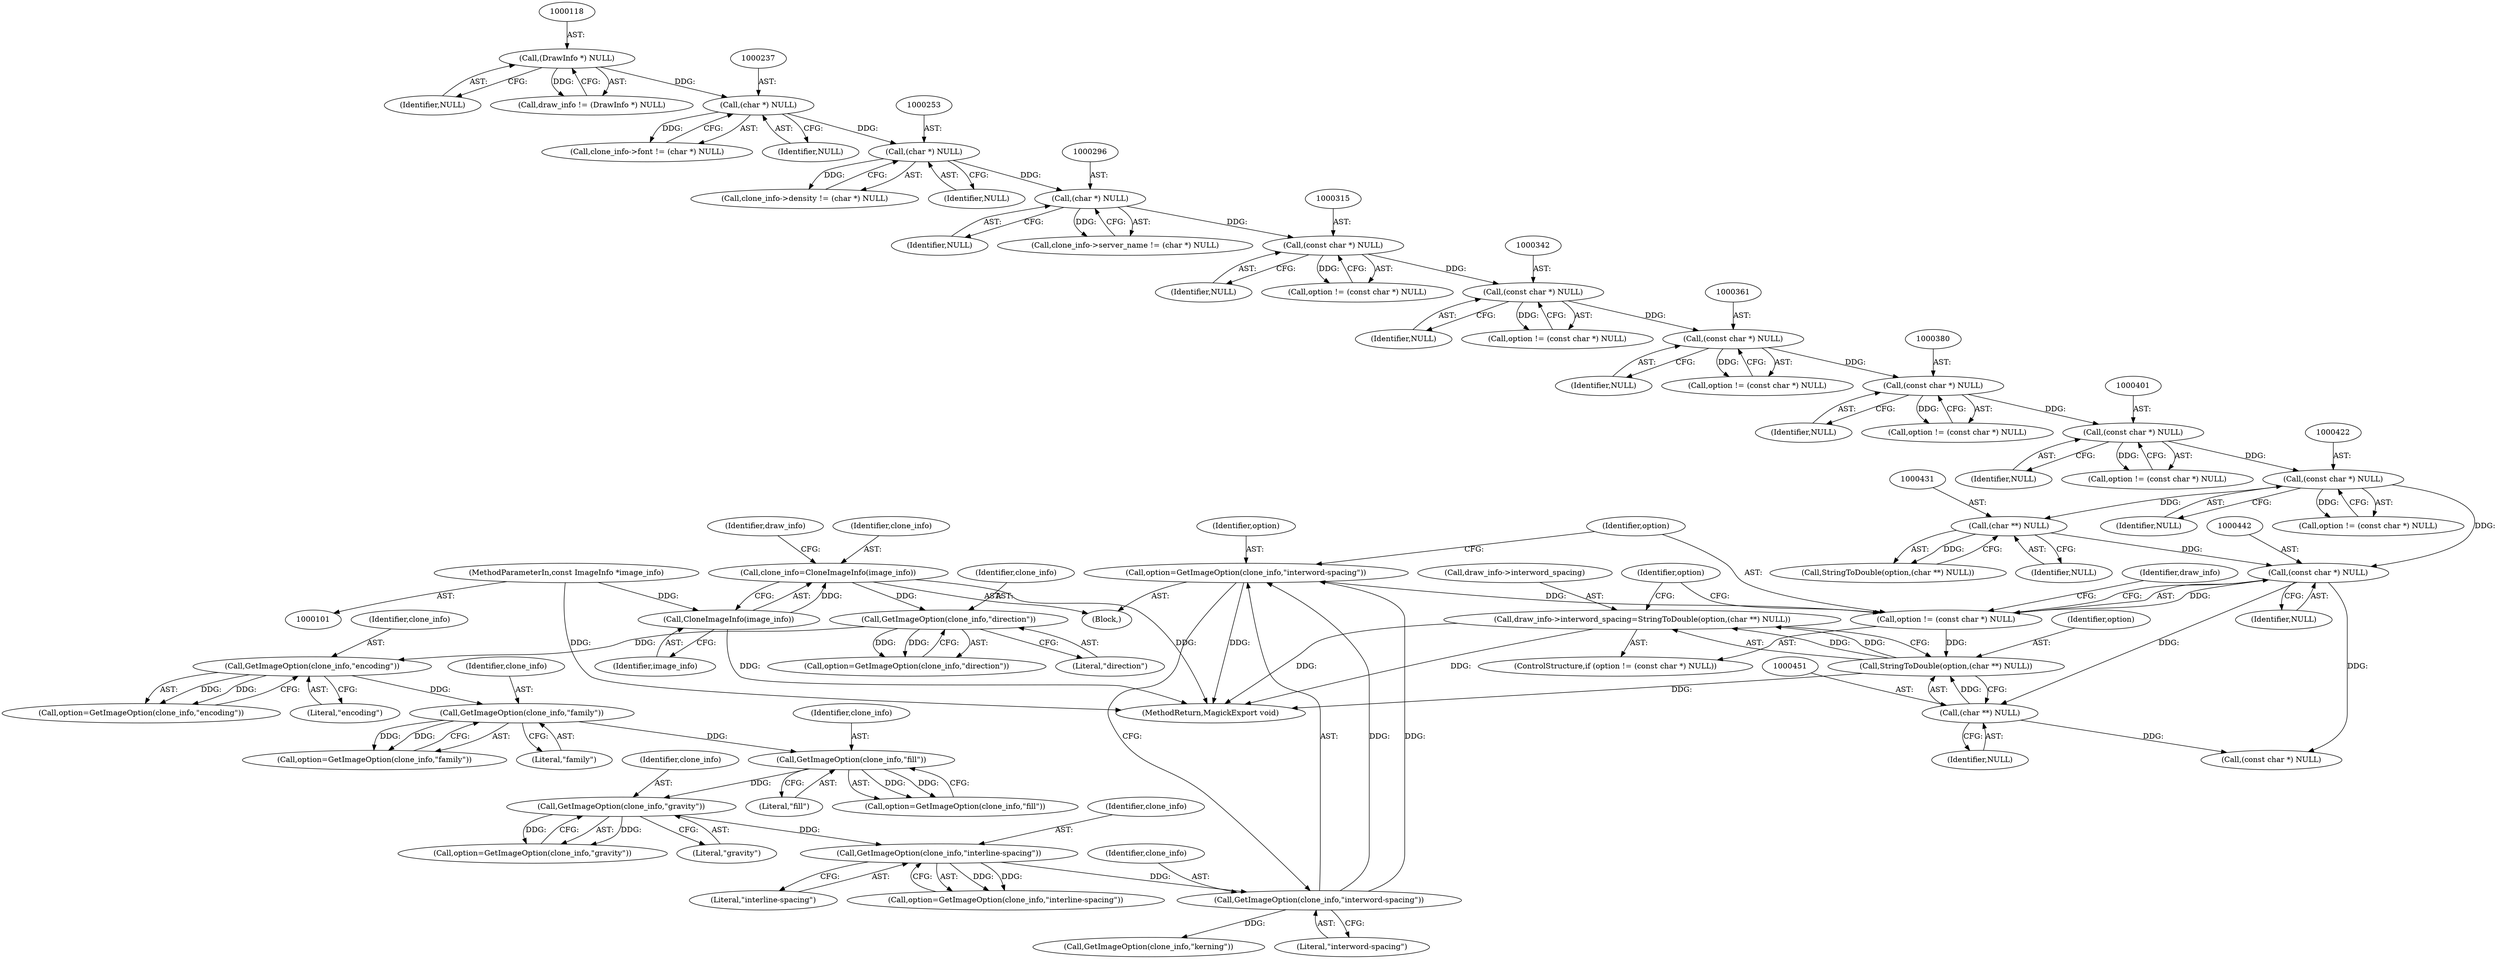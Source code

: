 digraph "0_ImageMagick_726812fa2fa7ce16bcf58f6e115f65427a1c0950_4@API" {
"1000444" [label="(Call,draw_info->interword_spacing=StringToDouble(option,(char **) NULL))"];
"1000448" [label="(Call,StringToDouble(option,(char **) NULL))"];
"1000439" [label="(Call,option != (const char *) NULL)"];
"1000433" [label="(Call,option=GetImageOption(clone_info,\"interword-spacing\"))"];
"1000435" [label="(Call,GetImageOption(clone_info,\"interword-spacing\"))"];
"1000415" [label="(Call,GetImageOption(clone_info,\"interline-spacing\"))"];
"1000394" [label="(Call,GetImageOption(clone_info,\"gravity\"))"];
"1000373" [label="(Call,GetImageOption(clone_info,\"fill\"))"];
"1000354" [label="(Call,GetImageOption(clone_info,\"family\"))"];
"1000335" [label="(Call,GetImageOption(clone_info,\"encoding\"))"];
"1000308" [label="(Call,GetImageOption(clone_info,\"direction\"))"];
"1000128" [label="(Call,clone_info=CloneImageInfo(image_info))"];
"1000130" [label="(Call,CloneImageInfo(image_info))"];
"1000102" [label="(MethodParameterIn,const ImageInfo *image_info)"];
"1000441" [label="(Call,(const char *) NULL)"];
"1000421" [label="(Call,(const char *) NULL)"];
"1000400" [label="(Call,(const char *) NULL)"];
"1000379" [label="(Call,(const char *) NULL)"];
"1000360" [label="(Call,(const char *) NULL)"];
"1000341" [label="(Call,(const char *) NULL)"];
"1000314" [label="(Call,(const char *) NULL)"];
"1000295" [label="(Call,(char *) NULL)"];
"1000252" [label="(Call,(char *) NULL)"];
"1000236" [label="(Call,(char *) NULL)"];
"1000117" [label="(Call,(DrawInfo *) NULL)"];
"1000430" [label="(Call,(char **) NULL)"];
"1000450" [label="(Call,(char **) NULL)"];
"1000430" [label="(Call,(char **) NULL)"];
"1000433" [label="(Call,option=GetImageOption(clone_info,\"interword-spacing\"))"];
"1000445" [label="(Call,draw_info->interword_spacing)"];
"1000440" [label="(Identifier,option)"];
"1000432" [label="(Identifier,NULL)"];
"1000343" [label="(Identifier,NULL)"];
"1000130" [label="(Call,CloneImageInfo(image_info))"];
"1000417" [label="(Literal,\"interline-spacing\")"];
"1000400" [label="(Call,(const char *) NULL)"];
"1000461" [label="(Call,(const char *) NULL)"];
"1000371" [label="(Call,option=GetImageOption(clone_info,\"fill\"))"];
"1000373" [label="(Call,GetImageOption(clone_info,\"fill\"))"];
"1000335" [label="(Call,GetImageOption(clone_info,\"encoding\"))"];
"1000129" [label="(Identifier,clone_info)"];
"1000306" [label="(Call,option=GetImageOption(clone_info,\"direction\"))"];
"1000395" [label="(Identifier,clone_info)"];
"1000413" [label="(Call,option=GetImageOption(clone_info,\"interline-spacing\"))"];
"1000131" [label="(Identifier,image_info)"];
"1000117" [label="(Call,(DrawInfo *) NULL)"];
"1000337" [label="(Literal,\"encoding\")"];
"1000128" [label="(Call,clone_info=CloneImageInfo(image_info))"];
"1000402" [label="(Identifier,NULL)"];
"1000339" [label="(Call,option != (const char *) NULL)"];
"1000421" [label="(Call,(const char *) NULL)"];
"1000354" [label="(Call,GetImageOption(clone_info,\"family\"))"];
"1000394" [label="(Call,GetImageOption(clone_info,\"gravity\"))"];
"1000415" [label="(Call,GetImageOption(clone_info,\"interline-spacing\"))"];
"1000316" [label="(Identifier,NULL)"];
"1000455" [label="(Call,GetImageOption(clone_info,\"kerning\"))"];
"1000381" [label="(Identifier,NULL)"];
"1000398" [label="(Call,option != (const char *) NULL)"];
"1000416" [label="(Identifier,clone_info)"];
"1000119" [label="(Identifier,NULL)"];
"1000396" [label="(Literal,\"gravity\")"];
"1000248" [label="(Call,clone_info->density != (char *) NULL)"];
"1000314" [label="(Call,(const char *) NULL)"];
"1000437" [label="(Literal,\"interword-spacing\")"];
"1000236" [label="(Call,(char *) NULL)"];
"1000452" [label="(Identifier,NULL)"];
"1000295" [label="(Call,(char *) NULL)"];
"1000450" [label="(Call,(char **) NULL)"];
"1000232" [label="(Call,clone_info->font != (char *) NULL)"];
"1000352" [label="(Call,option=GetImageOption(clone_info,\"family\"))"];
"1000356" [label="(Literal,\"family\")"];
"1000362" [label="(Identifier,NULL)"];
"1000309" [label="(Identifier,clone_info)"];
"1000423" [label="(Identifier,NULL)"];
"1000102" [label="(MethodParameterIn,const ImageInfo *image_info)"];
"1000374" [label="(Identifier,clone_info)"];
"1000308" [label="(Call,GetImageOption(clone_info,\"direction\"))"];
"1000377" [label="(Call,option != (const char *) NULL)"];
"1000336" [label="(Identifier,clone_info)"];
"1000454" [label="(Identifier,option)"];
"1000434" [label="(Identifier,option)"];
"1000333" [label="(Call,option=GetImageOption(clone_info,\"encoding\"))"];
"1000446" [label="(Identifier,draw_info)"];
"1000135" [label="(Identifier,draw_info)"];
"1000392" [label="(Call,option=GetImageOption(clone_info,\"gravity\"))"];
"1000444" [label="(Call,draw_info->interword_spacing=StringToDouble(option,(char **) NULL))"];
"1000379" [label="(Call,(const char *) NULL)"];
"1000238" [label="(Identifier,NULL)"];
"1000449" [label="(Identifier,option)"];
"1000297" [label="(Identifier,NULL)"];
"1000254" [label="(Identifier,NULL)"];
"1000360" [label="(Call,(const char *) NULL)"];
"1000439" [label="(Call,option != (const char *) NULL)"];
"1000441" [label="(Call,(const char *) NULL)"];
"1000604" [label="(MethodReturn,MagickExport void)"];
"1000310" [label="(Literal,\"direction\")"];
"1000104" [label="(Block,)"];
"1000375" [label="(Literal,\"fill\")"];
"1000443" [label="(Identifier,NULL)"];
"1000115" [label="(Call,draw_info != (DrawInfo *) NULL)"];
"1000358" [label="(Call,option != (const char *) NULL)"];
"1000436" [label="(Identifier,clone_info)"];
"1000438" [label="(ControlStructure,if (option != (const char *) NULL))"];
"1000355" [label="(Identifier,clone_info)"];
"1000435" [label="(Call,GetImageOption(clone_info,\"interword-spacing\"))"];
"1000419" [label="(Call,option != (const char *) NULL)"];
"1000428" [label="(Call,StringToDouble(option,(char **) NULL))"];
"1000341" [label="(Call,(const char *) NULL)"];
"1000291" [label="(Call,clone_info->server_name != (char *) NULL)"];
"1000252" [label="(Call,(char *) NULL)"];
"1000312" [label="(Call,option != (const char *) NULL)"];
"1000448" [label="(Call,StringToDouble(option,(char **) NULL))"];
"1000444" -> "1000438"  [label="AST: "];
"1000444" -> "1000448"  [label="CFG: "];
"1000445" -> "1000444"  [label="AST: "];
"1000448" -> "1000444"  [label="AST: "];
"1000454" -> "1000444"  [label="CFG: "];
"1000444" -> "1000604"  [label="DDG: "];
"1000444" -> "1000604"  [label="DDG: "];
"1000448" -> "1000444"  [label="DDG: "];
"1000448" -> "1000444"  [label="DDG: "];
"1000448" -> "1000450"  [label="CFG: "];
"1000449" -> "1000448"  [label="AST: "];
"1000450" -> "1000448"  [label="AST: "];
"1000448" -> "1000604"  [label="DDG: "];
"1000439" -> "1000448"  [label="DDG: "];
"1000450" -> "1000448"  [label="DDG: "];
"1000439" -> "1000438"  [label="AST: "];
"1000439" -> "1000441"  [label="CFG: "];
"1000440" -> "1000439"  [label="AST: "];
"1000441" -> "1000439"  [label="AST: "];
"1000446" -> "1000439"  [label="CFG: "];
"1000454" -> "1000439"  [label="CFG: "];
"1000433" -> "1000439"  [label="DDG: "];
"1000441" -> "1000439"  [label="DDG: "];
"1000433" -> "1000104"  [label="AST: "];
"1000433" -> "1000435"  [label="CFG: "];
"1000434" -> "1000433"  [label="AST: "];
"1000435" -> "1000433"  [label="AST: "];
"1000440" -> "1000433"  [label="CFG: "];
"1000433" -> "1000604"  [label="DDG: "];
"1000435" -> "1000433"  [label="DDG: "];
"1000435" -> "1000433"  [label="DDG: "];
"1000435" -> "1000437"  [label="CFG: "];
"1000436" -> "1000435"  [label="AST: "];
"1000437" -> "1000435"  [label="AST: "];
"1000415" -> "1000435"  [label="DDG: "];
"1000435" -> "1000455"  [label="DDG: "];
"1000415" -> "1000413"  [label="AST: "];
"1000415" -> "1000417"  [label="CFG: "];
"1000416" -> "1000415"  [label="AST: "];
"1000417" -> "1000415"  [label="AST: "];
"1000413" -> "1000415"  [label="CFG: "];
"1000415" -> "1000413"  [label="DDG: "];
"1000415" -> "1000413"  [label="DDG: "];
"1000394" -> "1000415"  [label="DDG: "];
"1000394" -> "1000392"  [label="AST: "];
"1000394" -> "1000396"  [label="CFG: "];
"1000395" -> "1000394"  [label="AST: "];
"1000396" -> "1000394"  [label="AST: "];
"1000392" -> "1000394"  [label="CFG: "];
"1000394" -> "1000392"  [label="DDG: "];
"1000394" -> "1000392"  [label="DDG: "];
"1000373" -> "1000394"  [label="DDG: "];
"1000373" -> "1000371"  [label="AST: "];
"1000373" -> "1000375"  [label="CFG: "];
"1000374" -> "1000373"  [label="AST: "];
"1000375" -> "1000373"  [label="AST: "];
"1000371" -> "1000373"  [label="CFG: "];
"1000373" -> "1000371"  [label="DDG: "];
"1000373" -> "1000371"  [label="DDG: "];
"1000354" -> "1000373"  [label="DDG: "];
"1000354" -> "1000352"  [label="AST: "];
"1000354" -> "1000356"  [label="CFG: "];
"1000355" -> "1000354"  [label="AST: "];
"1000356" -> "1000354"  [label="AST: "];
"1000352" -> "1000354"  [label="CFG: "];
"1000354" -> "1000352"  [label="DDG: "];
"1000354" -> "1000352"  [label="DDG: "];
"1000335" -> "1000354"  [label="DDG: "];
"1000335" -> "1000333"  [label="AST: "];
"1000335" -> "1000337"  [label="CFG: "];
"1000336" -> "1000335"  [label="AST: "];
"1000337" -> "1000335"  [label="AST: "];
"1000333" -> "1000335"  [label="CFG: "];
"1000335" -> "1000333"  [label="DDG: "];
"1000335" -> "1000333"  [label="DDG: "];
"1000308" -> "1000335"  [label="DDG: "];
"1000308" -> "1000306"  [label="AST: "];
"1000308" -> "1000310"  [label="CFG: "];
"1000309" -> "1000308"  [label="AST: "];
"1000310" -> "1000308"  [label="AST: "];
"1000306" -> "1000308"  [label="CFG: "];
"1000308" -> "1000306"  [label="DDG: "];
"1000308" -> "1000306"  [label="DDG: "];
"1000128" -> "1000308"  [label="DDG: "];
"1000128" -> "1000104"  [label="AST: "];
"1000128" -> "1000130"  [label="CFG: "];
"1000129" -> "1000128"  [label="AST: "];
"1000130" -> "1000128"  [label="AST: "];
"1000135" -> "1000128"  [label="CFG: "];
"1000128" -> "1000604"  [label="DDG: "];
"1000130" -> "1000128"  [label="DDG: "];
"1000130" -> "1000131"  [label="CFG: "];
"1000131" -> "1000130"  [label="AST: "];
"1000130" -> "1000604"  [label="DDG: "];
"1000102" -> "1000130"  [label="DDG: "];
"1000102" -> "1000101"  [label="AST: "];
"1000102" -> "1000604"  [label="DDG: "];
"1000441" -> "1000443"  [label="CFG: "];
"1000442" -> "1000441"  [label="AST: "];
"1000443" -> "1000441"  [label="AST: "];
"1000421" -> "1000441"  [label="DDG: "];
"1000430" -> "1000441"  [label="DDG: "];
"1000441" -> "1000450"  [label="DDG: "];
"1000441" -> "1000461"  [label="DDG: "];
"1000421" -> "1000419"  [label="AST: "];
"1000421" -> "1000423"  [label="CFG: "];
"1000422" -> "1000421"  [label="AST: "];
"1000423" -> "1000421"  [label="AST: "];
"1000419" -> "1000421"  [label="CFG: "];
"1000421" -> "1000419"  [label="DDG: "];
"1000400" -> "1000421"  [label="DDG: "];
"1000421" -> "1000430"  [label="DDG: "];
"1000400" -> "1000398"  [label="AST: "];
"1000400" -> "1000402"  [label="CFG: "];
"1000401" -> "1000400"  [label="AST: "];
"1000402" -> "1000400"  [label="AST: "];
"1000398" -> "1000400"  [label="CFG: "];
"1000400" -> "1000398"  [label="DDG: "];
"1000379" -> "1000400"  [label="DDG: "];
"1000379" -> "1000377"  [label="AST: "];
"1000379" -> "1000381"  [label="CFG: "];
"1000380" -> "1000379"  [label="AST: "];
"1000381" -> "1000379"  [label="AST: "];
"1000377" -> "1000379"  [label="CFG: "];
"1000379" -> "1000377"  [label="DDG: "];
"1000360" -> "1000379"  [label="DDG: "];
"1000360" -> "1000358"  [label="AST: "];
"1000360" -> "1000362"  [label="CFG: "];
"1000361" -> "1000360"  [label="AST: "];
"1000362" -> "1000360"  [label="AST: "];
"1000358" -> "1000360"  [label="CFG: "];
"1000360" -> "1000358"  [label="DDG: "];
"1000341" -> "1000360"  [label="DDG: "];
"1000341" -> "1000339"  [label="AST: "];
"1000341" -> "1000343"  [label="CFG: "];
"1000342" -> "1000341"  [label="AST: "];
"1000343" -> "1000341"  [label="AST: "];
"1000339" -> "1000341"  [label="CFG: "];
"1000341" -> "1000339"  [label="DDG: "];
"1000314" -> "1000341"  [label="DDG: "];
"1000314" -> "1000312"  [label="AST: "];
"1000314" -> "1000316"  [label="CFG: "];
"1000315" -> "1000314"  [label="AST: "];
"1000316" -> "1000314"  [label="AST: "];
"1000312" -> "1000314"  [label="CFG: "];
"1000314" -> "1000312"  [label="DDG: "];
"1000295" -> "1000314"  [label="DDG: "];
"1000295" -> "1000291"  [label="AST: "];
"1000295" -> "1000297"  [label="CFG: "];
"1000296" -> "1000295"  [label="AST: "];
"1000297" -> "1000295"  [label="AST: "];
"1000291" -> "1000295"  [label="CFG: "];
"1000295" -> "1000291"  [label="DDG: "];
"1000252" -> "1000295"  [label="DDG: "];
"1000252" -> "1000248"  [label="AST: "];
"1000252" -> "1000254"  [label="CFG: "];
"1000253" -> "1000252"  [label="AST: "];
"1000254" -> "1000252"  [label="AST: "];
"1000248" -> "1000252"  [label="CFG: "];
"1000252" -> "1000248"  [label="DDG: "];
"1000236" -> "1000252"  [label="DDG: "];
"1000236" -> "1000232"  [label="AST: "];
"1000236" -> "1000238"  [label="CFG: "];
"1000237" -> "1000236"  [label="AST: "];
"1000238" -> "1000236"  [label="AST: "];
"1000232" -> "1000236"  [label="CFG: "];
"1000236" -> "1000232"  [label="DDG: "];
"1000117" -> "1000236"  [label="DDG: "];
"1000117" -> "1000115"  [label="AST: "];
"1000117" -> "1000119"  [label="CFG: "];
"1000118" -> "1000117"  [label="AST: "];
"1000119" -> "1000117"  [label="AST: "];
"1000115" -> "1000117"  [label="CFG: "];
"1000117" -> "1000115"  [label="DDG: "];
"1000430" -> "1000428"  [label="AST: "];
"1000430" -> "1000432"  [label="CFG: "];
"1000431" -> "1000430"  [label="AST: "];
"1000432" -> "1000430"  [label="AST: "];
"1000428" -> "1000430"  [label="CFG: "];
"1000430" -> "1000428"  [label="DDG: "];
"1000450" -> "1000452"  [label="CFG: "];
"1000451" -> "1000450"  [label="AST: "];
"1000452" -> "1000450"  [label="AST: "];
"1000450" -> "1000461"  [label="DDG: "];
}
